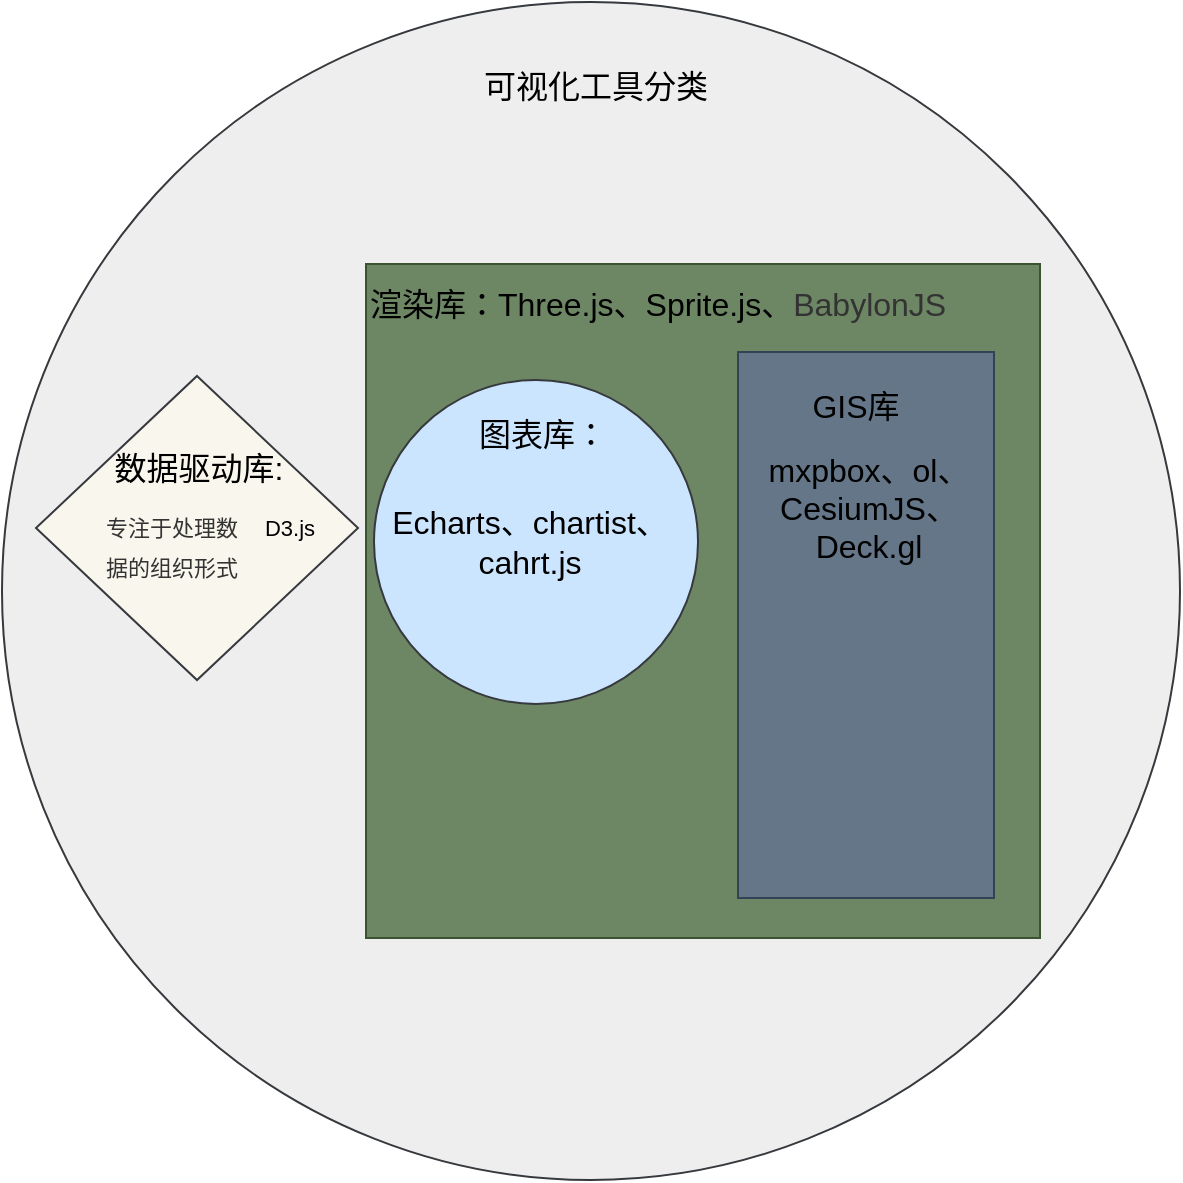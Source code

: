 <mxfile version="16.0.2" type="device"><diagram id="AQG0pONnO9JrjTEOnaJu" name="第 1 页"><mxGraphModel dx="1102" dy="716" grid="0" gridSize="10" guides="1" tooltips="1" connect="1" arrows="1" fold="1" page="0" pageScale="1" pageWidth="1169" pageHeight="827" math="0" shadow="0"><root><mxCell id="0"/><mxCell id="1" parent="0"/><mxCell id="g1OSz2TeSEx6A1Dfq0Zf-1" value="" style="ellipse;whiteSpace=wrap;html=1;aspect=fixed;fillColor=#eeeeee;strokeColor=#36393d;" vertex="1" parent="1"><mxGeometry x="514" y="317" width="589" height="589" as="geometry"/></mxCell><mxCell id="g1OSz2TeSEx6A1Dfq0Zf-5" value="可视化工具分类" style="text;html=1;strokeColor=none;fillColor=none;align=center;verticalAlign=middle;whiteSpace=wrap;rounded=0;fontSize=16;" vertex="1" parent="1"><mxGeometry x="621" y="343" width="380" height="31" as="geometry"/></mxCell><mxCell id="g1OSz2TeSEx6A1Dfq0Zf-9" value="" style="rhombus;whiteSpace=wrap;html=1;fontSize=16;fillColor=#f9f7ed;strokeColor=#36393d;" vertex="1" parent="1"><mxGeometry x="531" y="504" width="161" height="152" as="geometry"/></mxCell><mxCell id="g1OSz2TeSEx6A1Dfq0Zf-10" value="数据驱动库:" style="text;html=1;strokeColor=none;fillColor=none;align=center;verticalAlign=middle;whiteSpace=wrap;rounded=0;fontSize=16;" vertex="1" parent="1"><mxGeometry x="567" y="538" width="91" height="23" as="geometry"/></mxCell><mxCell id="g1OSz2TeSEx6A1Dfq0Zf-7" value="" style="whiteSpace=wrap;html=1;aspect=fixed;fontSize=16;fillColor=#6d8764;strokeColor=#3A5431;fontColor=#ffffff;" vertex="1" parent="1"><mxGeometry x="696" y="448" width="337" height="337" as="geometry"/></mxCell><mxCell id="g1OSz2TeSEx6A1Dfq0Zf-4" value="" style="ellipse;whiteSpace=wrap;html=1;aspect=fixed;fontSize=19;fillColor=#cce5ff;strokeColor=#36393d;" vertex="1" parent="1"><mxGeometry x="700" y="506" width="162" height="162" as="geometry"/></mxCell><mxCell id="g1OSz2TeSEx6A1Dfq0Zf-8" value="渲染库：Three.js、Sprite.js、&lt;span style=&quot;color: rgb(51 , 51 , 51) ; font-family: &amp;#34;pingfang sc&amp;#34; , &amp;#34;avenir&amp;#34; , &amp;#34;tahoma&amp;#34; , &amp;#34;arial&amp;#34; , &amp;#34;lantinghei sc&amp;#34; , &amp;#34;microsoft yahei&amp;#34; , &amp;#34;hiragino sans gb&amp;#34; , &amp;#34;microsoft sans serif&amp;#34; , &amp;#34;wenquanyi micro hei&amp;#34; , &amp;#34;helvetica&amp;#34; , sans-serif&quot;&gt;BabylonJS&lt;/span&gt;" style="text;html=1;strokeColor=none;fillColor=none;align=left;verticalAlign=middle;whiteSpace=wrap;rounded=0;fontSize=16;" vertex="1" parent="1"><mxGeometry x="696" y="451" width="308" height="34" as="geometry"/></mxCell><mxCell id="g1OSz2TeSEx6A1Dfq0Zf-6" value="图表库：" style="text;html=1;strokeColor=none;fillColor=none;align=center;verticalAlign=middle;whiteSpace=wrap;rounded=0;fontSize=16;" vertex="1" parent="1"><mxGeometry x="751" y="518" width="67" height="30" as="geometry"/></mxCell><mxCell id="g1OSz2TeSEx6A1Dfq0Zf-15" style="edgeStyle=orthogonalEdgeStyle;rounded=0;orthogonalLoop=1;jettySize=auto;html=1;exitX=0.5;exitY=1;exitDx=0;exitDy=0;fontSize=16;" edge="1" parent="1" source="g1OSz2TeSEx6A1Dfq0Zf-6" target="g1OSz2TeSEx6A1Dfq0Zf-6"><mxGeometry relative="1" as="geometry"/></mxCell><mxCell id="g1OSz2TeSEx6A1Dfq0Zf-12" value="" style="rounded=0;whiteSpace=wrap;html=1;fontSize=16;fillColor=#647687;strokeColor=#314354;fontColor=#ffffff;" vertex="1" parent="1"><mxGeometry x="882" y="492" width="128" height="273" as="geometry"/></mxCell><mxCell id="g1OSz2TeSEx6A1Dfq0Zf-16" value="GIS库" style="text;html=1;strokeColor=none;fillColor=none;align=center;verticalAlign=middle;whiteSpace=wrap;rounded=0;fontSize=16;" vertex="1" parent="1"><mxGeometry x="911" y="504" width="60" height="30" as="geometry"/></mxCell><mxCell id="g1OSz2TeSEx6A1Dfq0Zf-18" value="Echarts、chartist、&lt;br&gt;cahrt.js" style="text;html=1;strokeColor=none;fillColor=none;align=center;verticalAlign=middle;whiteSpace=wrap;rounded=0;fontSize=16;" vertex="1" parent="1"><mxGeometry x="702" y="572.5" width="152" height="29" as="geometry"/></mxCell><mxCell id="g1OSz2TeSEx6A1Dfq0Zf-19" value="mxpbox、ol、CesiumJS、&lt;br&gt;Deck.gl" style="text;html=1;strokeColor=none;fillColor=none;align=center;verticalAlign=middle;whiteSpace=wrap;rounded=0;fontSize=16;" vertex="1" parent="1"><mxGeometry x="894" y="538" width="107" height="64" as="geometry"/></mxCell><mxCell id="g1OSz2TeSEx6A1Dfq0Zf-20" value="&lt;span style=&quot;color: rgb(51 , 51 , 51) ; font-family: &amp;#34;pingfang sc&amp;#34; , &amp;#34;avenir&amp;#34; , &amp;#34;tahoma&amp;#34; , &amp;#34;arial&amp;#34; , &amp;#34;lantinghei sc&amp;#34; , &amp;#34;microsoft yahei&amp;#34; , &amp;#34;hiragino sans gb&amp;#34; , &amp;#34;microsoft sans serif&amp;#34; , &amp;#34;wenquanyi micro hei&amp;#34; , &amp;#34;helvetica&amp;#34; , sans-serif&quot;&gt;&lt;font style=&quot;font-size: 11px&quot;&gt;专注于处理数据的组织形式&lt;/font&gt;&lt;/span&gt;" style="text;html=1;strokeColor=none;fillColor=none;align=center;verticalAlign=middle;whiteSpace=wrap;rounded=0;fontSize=16;" vertex="1" parent="1"><mxGeometry x="564" y="572.5" width="70" height="30" as="geometry"/></mxCell><mxCell id="g1OSz2TeSEx6A1Dfq0Zf-22" value="D3.js" style="text;html=1;strokeColor=none;fillColor=none;align=center;verticalAlign=middle;whiteSpace=wrap;rounded=0;fontSize=11;" vertex="1" parent="1"><mxGeometry x="628" y="565" width="60" height="30" as="geometry"/></mxCell></root></mxGraphModel></diagram></mxfile>